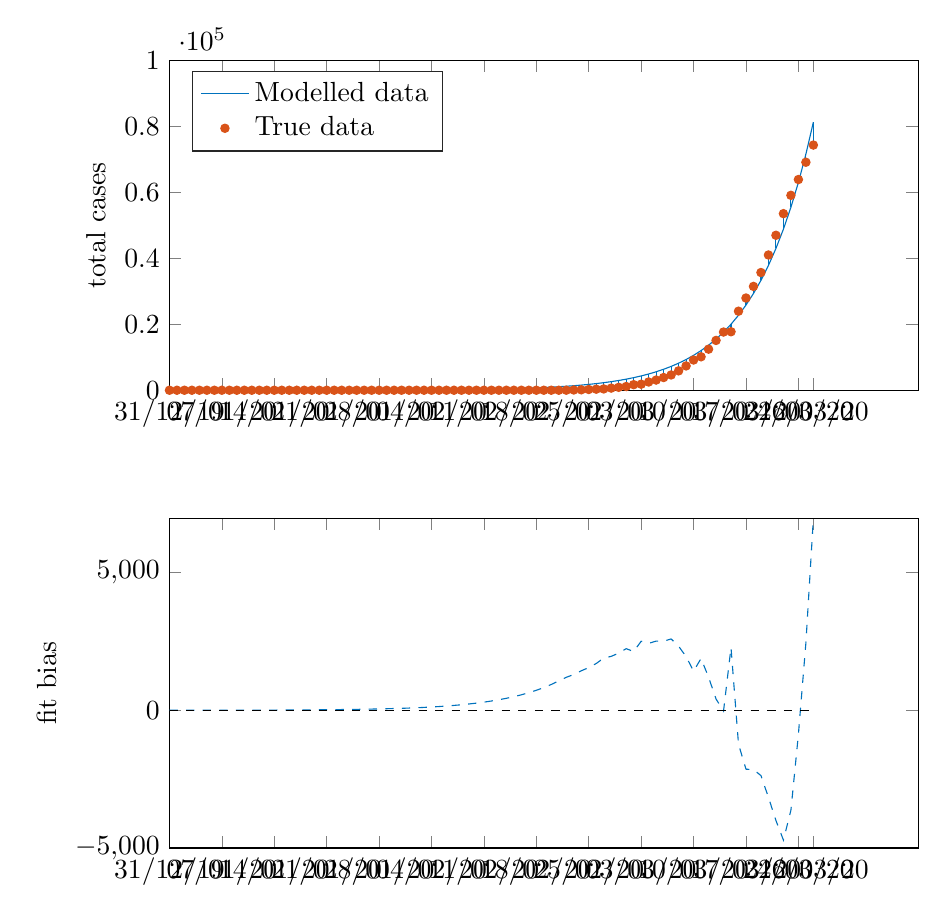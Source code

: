 % This file was created by matlab2tikz.
% Minimal pgfplots version: 1.3
%
\definecolor{mycolor1}{rgb}{0.0,0.447,0.741}%
\definecolor{mycolor2}{rgb}{0.85,0.325,0.098}%
%
\begin{tikzpicture}

\begin{axis}[%
width=9.509cm,
height=4.186cm,
at={(0cm,0cm)},
scale only axis,
xmin=0,
xmax=100,
xtick={0,7,14,21,28,35,42,49,56,63,70,77,84,86},
xticklabels={{31/12/19},{07/01/20},{14/01/20},{21/01/20},{28/01/20},{04/02/20},{11/02/20},{18/02/20},{25/02/20},{03/03/20},{10/03/20},{17/03/20},{24/03/20},{26/03/20}},
ymin=-5000,
ymax=6965,
ylabel={fit bias},
legend style={legend cell align=left,align=left,draw=white!15!black}
]
\addplot [color=mycolor1,dashed,forget plot]
  table[row sep=crcr]{%
0	1\\
1	2\\
2	2\\
3	2\\
4	2\\
5	3\\
6	3\\
7	3\\
8	4\\
9	4\\
10	5\\
11	6\\
12	7\\
13	7\\
14	8\\
15	10\\
16	11\\
17	12\\
18	14\\
19	16\\
20	18\\
21	21\\
22	23\\
23	27\\
24	30\\
25	34\\
26	39\\
27	44\\
28	50\\
29	57\\
30	65\\
31	71\\
32	81\\
33	92\\
34	105\\
35	120\\
36	136\\
37	155\\
38	177\\
39	201\\
40	229\\
41	260\\
42	296\\
43	337\\
44	383\\
45	435\\
46	495\\
47	562\\
48	639\\
49	726\\
50	825\\
51	938\\
52	1066\\
53	1197\\
54	1300\\
55	1434\\
56	1550\\
57	1699\\
58	1896\\
59	1958\\
60	2074\\
61	2237\\
62	2133\\
63	2506\\
64	2429\\
65	2512\\
66	2504\\
67	2591\\
68	2326\\
69	1950\\
70	1420\\
71	1882\\
72	1204\\
73	410\\
74	-27\\
75	2279\\
76	-1229\\
77	-2138\\
78	-2152\\
79	-2370\\
80	-3161\\
81	-4000\\
82	-4711\\
83	-3630\\
84	-876\\
85	2443\\
86	6965\\
};
\addplot [color=black,dashed,forget plot]
  table[row sep=crcr]{%
0	0\\
86	0\\
};
\end{axis}

\begin{axis}[%
width=9.509cm,
height=4.186cm,
at={(0cm,5.814cm)},
scale only axis,
xmin=0,
xmax=100,
xtick={0,7,14,21,28,35,42,49,56,63,70,77,84,86},
xticklabels={{31/12/19},{07/01/20},{14/01/20},{21/01/20},{28/01/20},{04/02/20},{11/02/20},{18/02/20},{25/02/20},{03/03/20},{10/03/20},{17/03/20},{24/03/20},{26/03/20}},
ymin=0,
ymax=100000,
ylabel={total cases},
legend style={at={(0.03,0.97)},anchor=north west,legend cell align=left,align=left,draw=white!15!black}
]
\addplot [color=mycolor1,solid]
  table[row sep=crcr]{%
0	1\\
1	2\\
2	2\\
3	2\\
4	2\\
5	3\\
6	3\\
7	3\\
8	4\\
9	4\\
10	5\\
11	6\\
12	7\\
13	7\\
14	8\\
15	10\\
16	11\\
17	12\\
18	14\\
19	16\\
20	18\\
21	21\\
22	23\\
23	27\\
24	30\\
25	34\\
26	39\\
27	44\\
28	50\\
29	57\\
30	65\\
31	74\\
32	84\\
33	95\\
34	108\\
35	123\\
36	139\\
37	158\\
38	180\\
39	204\\
40	232\\
41	263\\
42	299\\
43	340\\
44	386\\
45	438\\
46	498\\
47	565\\
48	642\\
49	729\\
50	828\\
51	941\\
52	1069\\
53	1214\\
54	1379\\
55	1566\\
56	1779\\
57	2021\\
58	2296\\
59	2608\\
60	2962\\
61	3365\\
62	3822\\
63	4341\\
64	4931\\
65	5601\\
66	6362\\
67	7227\\
68	8209\\
69	9325\\
70	10592\\
71	12031\\
72	13666\\
73	15523\\
74	17633\\
75	20029\\
76	22751\\
77	25842\\
78	29354\\
79	33343\\
80	37874\\
81	43021\\
82	48867\\
83	55508\\
84	63051\\
85	71619\\
86	81351\\
};
\addlegendentry{Modelled data};

\addplot[only marks,mark=*,mark options={},mark size=1.5pt,color=mycolor2] plot table[row sep=crcr,]{%
0	0\\
1	0\\
2	0\\
3	0\\
4	0\\
5	0\\
6	0\\
7	0\\
8	0\\
9	0\\
10	0\\
11	0\\
12	0\\
13	0\\
14	0\\
15	0\\
16	0\\
17	0\\
18	0\\
19	0\\
20	0\\
21	0\\
22	0\\
23	0\\
24	0\\
25	0\\
26	0\\
27	0\\
28	0\\
29	0\\
30	0\\
31	3\\
32	3\\
33	3\\
34	3\\
35	3\\
36	3\\
37	3\\
38	3\\
39	3\\
40	3\\
41	3\\
42	3\\
43	3\\
44	3\\
45	3\\
46	3\\
47	3\\
48	3\\
49	3\\
50	3\\
51	3\\
52	3\\
53	17\\
54	79\\
55	132\\
56	229\\
57	322\\
58	400\\
59	650\\
60	888\\
61	1128\\
62	1689\\
63	1835\\
64	2502\\
65	3089\\
66	3858\\
67	4636\\
68	5883\\
69	7375\\
70	9172\\
71	10149\\
72	12462\\
73	15113\\
74	17660\\
75	17750\\
76	23980\\
77	27980\\
78	31506\\
79	35713\\
80	41035\\
81	47021\\
82	53578\\
83	59138\\
84	63927\\
85	69176\\
86	74386\\
};
\addlegendentry{True data};

\addplot [color=mycolor1,solid,forget plot]
  table[row sep=crcr]{%
0	0\\
0	1\\
};
\addplot [color=mycolor1,solid,forget plot]
  table[row sep=crcr]{%
1	0\\
1	2\\
};
\addplot [color=mycolor1,solid,forget plot]
  table[row sep=crcr]{%
2	0\\
2	2\\
};
\addplot [color=mycolor1,solid,forget plot]
  table[row sep=crcr]{%
3	0\\
3	2\\
};
\addplot [color=mycolor1,solid,forget plot]
  table[row sep=crcr]{%
4	0\\
4	2\\
};
\addplot [color=mycolor1,solid,forget plot]
  table[row sep=crcr]{%
5	0\\
5	3\\
};
\addplot [color=mycolor1,solid,forget plot]
  table[row sep=crcr]{%
6	0\\
6	3\\
};
\addplot [color=mycolor1,solid,forget plot]
  table[row sep=crcr]{%
7	0\\
7	3\\
};
\addplot [color=mycolor1,solid,forget plot]
  table[row sep=crcr]{%
8	0\\
8	4\\
};
\addplot [color=mycolor1,solid,forget plot]
  table[row sep=crcr]{%
9	0\\
9	4\\
};
\addplot [color=mycolor1,solid,forget plot]
  table[row sep=crcr]{%
10	0\\
10	5\\
};
\addplot [color=mycolor1,solid,forget plot]
  table[row sep=crcr]{%
11	0\\
11	6\\
};
\addplot [color=mycolor1,solid,forget plot]
  table[row sep=crcr]{%
12	0\\
12	7\\
};
\addplot [color=mycolor1,solid,forget plot]
  table[row sep=crcr]{%
13	0\\
13	7\\
};
\addplot [color=mycolor1,solid,forget plot]
  table[row sep=crcr]{%
14	0\\
14	8\\
};
\addplot [color=mycolor1,solid,forget plot]
  table[row sep=crcr]{%
15	0\\
15	10\\
};
\addplot [color=mycolor1,solid,forget plot]
  table[row sep=crcr]{%
16	0\\
16	11\\
};
\addplot [color=mycolor1,solid,forget plot]
  table[row sep=crcr]{%
17	0\\
17	12\\
};
\addplot [color=mycolor1,solid,forget plot]
  table[row sep=crcr]{%
18	0\\
18	14\\
};
\addplot [color=mycolor1,solid,forget plot]
  table[row sep=crcr]{%
19	0\\
19	16\\
};
\addplot [color=mycolor1,solid,forget plot]
  table[row sep=crcr]{%
20	0\\
20	18\\
};
\addplot [color=mycolor1,solid,forget plot]
  table[row sep=crcr]{%
21	0\\
21	21\\
};
\addplot [color=mycolor1,solid,forget plot]
  table[row sep=crcr]{%
22	0\\
22	23\\
};
\addplot [color=mycolor1,solid,forget plot]
  table[row sep=crcr]{%
23	0\\
23	27\\
};
\addplot [color=mycolor1,solid,forget plot]
  table[row sep=crcr]{%
24	0\\
24	30\\
};
\addplot [color=mycolor1,solid,forget plot]
  table[row sep=crcr]{%
25	0\\
25	34\\
};
\addplot [color=mycolor1,solid,forget plot]
  table[row sep=crcr]{%
26	0\\
26	39\\
};
\addplot [color=mycolor1,solid,forget plot]
  table[row sep=crcr]{%
27	0\\
27	44\\
};
\addplot [color=mycolor1,solid,forget plot]
  table[row sep=crcr]{%
28	0\\
28	50\\
};
\addplot [color=mycolor1,solid,forget plot]
  table[row sep=crcr]{%
29	0\\
29	57\\
};
\addplot [color=mycolor1,solid,forget plot]
  table[row sep=crcr]{%
30	0\\
30	65\\
};
\addplot [color=mycolor1,solid,forget plot]
  table[row sep=crcr]{%
31	3\\
31	74\\
};
\addplot [color=mycolor1,solid,forget plot]
  table[row sep=crcr]{%
32	3\\
32	84\\
};
\addplot [color=mycolor1,solid,forget plot]
  table[row sep=crcr]{%
33	3\\
33	95\\
};
\addplot [color=mycolor1,solid,forget plot]
  table[row sep=crcr]{%
34	3\\
34	108\\
};
\addplot [color=mycolor1,solid,forget plot]
  table[row sep=crcr]{%
35	3\\
35	123\\
};
\addplot [color=mycolor1,solid,forget plot]
  table[row sep=crcr]{%
36	3\\
36	139\\
};
\addplot [color=mycolor1,solid,forget plot]
  table[row sep=crcr]{%
37	3\\
37	158\\
};
\addplot [color=mycolor1,solid,forget plot]
  table[row sep=crcr]{%
38	3\\
38	180\\
};
\addplot [color=mycolor1,solid,forget plot]
  table[row sep=crcr]{%
39	3\\
39	204\\
};
\addplot [color=mycolor1,solid,forget plot]
  table[row sep=crcr]{%
40	3\\
40	232\\
};
\addplot [color=mycolor1,solid,forget plot]
  table[row sep=crcr]{%
41	3\\
41	263\\
};
\addplot [color=mycolor1,solid,forget plot]
  table[row sep=crcr]{%
42	3\\
42	299\\
};
\addplot [color=mycolor1,solid,forget plot]
  table[row sep=crcr]{%
43	3\\
43	340\\
};
\addplot [color=mycolor1,solid,forget plot]
  table[row sep=crcr]{%
44	3\\
44	386\\
};
\addplot [color=mycolor1,solid,forget plot]
  table[row sep=crcr]{%
45	3\\
45	438\\
};
\addplot [color=mycolor1,solid,forget plot]
  table[row sep=crcr]{%
46	3\\
46	498\\
};
\addplot [color=mycolor1,solid,forget plot]
  table[row sep=crcr]{%
47	3\\
47	565\\
};
\addplot [color=mycolor1,solid,forget plot]
  table[row sep=crcr]{%
48	3\\
48	642\\
};
\addplot [color=mycolor1,solid,forget plot]
  table[row sep=crcr]{%
49	3\\
49	729\\
};
\addplot [color=mycolor1,solid,forget plot]
  table[row sep=crcr]{%
50	3\\
50	828\\
};
\addplot [color=mycolor1,solid,forget plot]
  table[row sep=crcr]{%
51	3\\
51	941\\
};
\addplot [color=mycolor1,solid,forget plot]
  table[row sep=crcr]{%
52	3\\
52	1069\\
};
\addplot [color=mycolor1,solid,forget plot]
  table[row sep=crcr]{%
53	17\\
53	1214\\
};
\addplot [color=mycolor1,solid,forget plot]
  table[row sep=crcr]{%
54	79\\
54	1379\\
};
\addplot [color=mycolor1,solid,forget plot]
  table[row sep=crcr]{%
55	132\\
55	1566\\
};
\addplot [color=mycolor1,solid,forget plot]
  table[row sep=crcr]{%
56	229\\
56	1779\\
};
\addplot [color=mycolor1,solid,forget plot]
  table[row sep=crcr]{%
57	322\\
57	2021\\
};
\addplot [color=mycolor1,solid,forget plot]
  table[row sep=crcr]{%
58	400\\
58	2296\\
};
\addplot [color=mycolor1,solid,forget plot]
  table[row sep=crcr]{%
59	650\\
59	2608\\
};
\addplot [color=mycolor1,solid,forget plot]
  table[row sep=crcr]{%
60	888\\
60	2962\\
};
\addplot [color=mycolor1,solid,forget plot]
  table[row sep=crcr]{%
61	1128\\
61	3365\\
};
\addplot [color=mycolor1,solid,forget plot]
  table[row sep=crcr]{%
62	1689\\
62	3822\\
};
\addplot [color=mycolor1,solid,forget plot]
  table[row sep=crcr]{%
63	1835\\
63	4341\\
};
\addplot [color=mycolor1,solid,forget plot]
  table[row sep=crcr]{%
64	2502\\
64	4931\\
};
\addplot [color=mycolor1,solid,forget plot]
  table[row sep=crcr]{%
65	3089\\
65	5601\\
};
\addplot [color=mycolor1,solid,forget plot]
  table[row sep=crcr]{%
66	3858\\
66	6362\\
};
\addplot [color=mycolor1,solid,forget plot]
  table[row sep=crcr]{%
67	4636\\
67	7227\\
};
\addplot [color=mycolor1,solid,forget plot]
  table[row sep=crcr]{%
68	5883\\
68	8209\\
};
\addplot [color=mycolor1,solid,forget plot]
  table[row sep=crcr]{%
69	7375\\
69	9325\\
};
\addplot [color=mycolor1,solid,forget plot]
  table[row sep=crcr]{%
70	9172\\
70	10592\\
};
\addplot [color=mycolor1,solid,forget plot]
  table[row sep=crcr]{%
71	10149\\
71	12031\\
};
\addplot [color=mycolor1,solid,forget plot]
  table[row sep=crcr]{%
72	12462\\
72	13666\\
};
\addplot [color=mycolor1,solid,forget plot]
  table[row sep=crcr]{%
73	15113\\
73	15523\\
};
\addplot [color=mycolor1,solid,forget plot]
  table[row sep=crcr]{%
74	17660\\
74	17633\\
};
\addplot [color=mycolor1,solid,forget plot]
  table[row sep=crcr]{%
75	17750\\
75	20029\\
};
\addplot [color=mycolor1,solid,forget plot]
  table[row sep=crcr]{%
76	23980\\
76	22751\\
};
\addplot [color=mycolor1,solid,forget plot]
  table[row sep=crcr]{%
77	27980\\
77	25842\\
};
\addplot [color=mycolor1,solid,forget plot]
  table[row sep=crcr]{%
78	31506\\
78	29354\\
};
\addplot [color=mycolor1,solid,forget plot]
  table[row sep=crcr]{%
79	35713\\
79	33343\\
};
\addplot [color=mycolor1,solid,forget plot]
  table[row sep=crcr]{%
80	41035\\
80	37874\\
};
\addplot [color=mycolor1,solid,forget plot]
  table[row sep=crcr]{%
81	47021\\
81	43021\\
};
\addplot [color=mycolor1,solid,forget plot]
  table[row sep=crcr]{%
82	53578\\
82	48867\\
};
\addplot [color=mycolor1,solid,forget plot]
  table[row sep=crcr]{%
83	59138\\
83	55508\\
};
\addplot [color=mycolor1,solid,forget plot]
  table[row sep=crcr]{%
84	63927\\
84	63051\\
};
\addplot [color=mycolor1,solid,forget plot]
  table[row sep=crcr]{%
85	69176\\
85	71619\\
};
\addplot [color=mycolor1,solid,forget plot]
  table[row sep=crcr]{%
86	74386\\
86	81351\\
};
\end{axis}
\end{tikzpicture}%